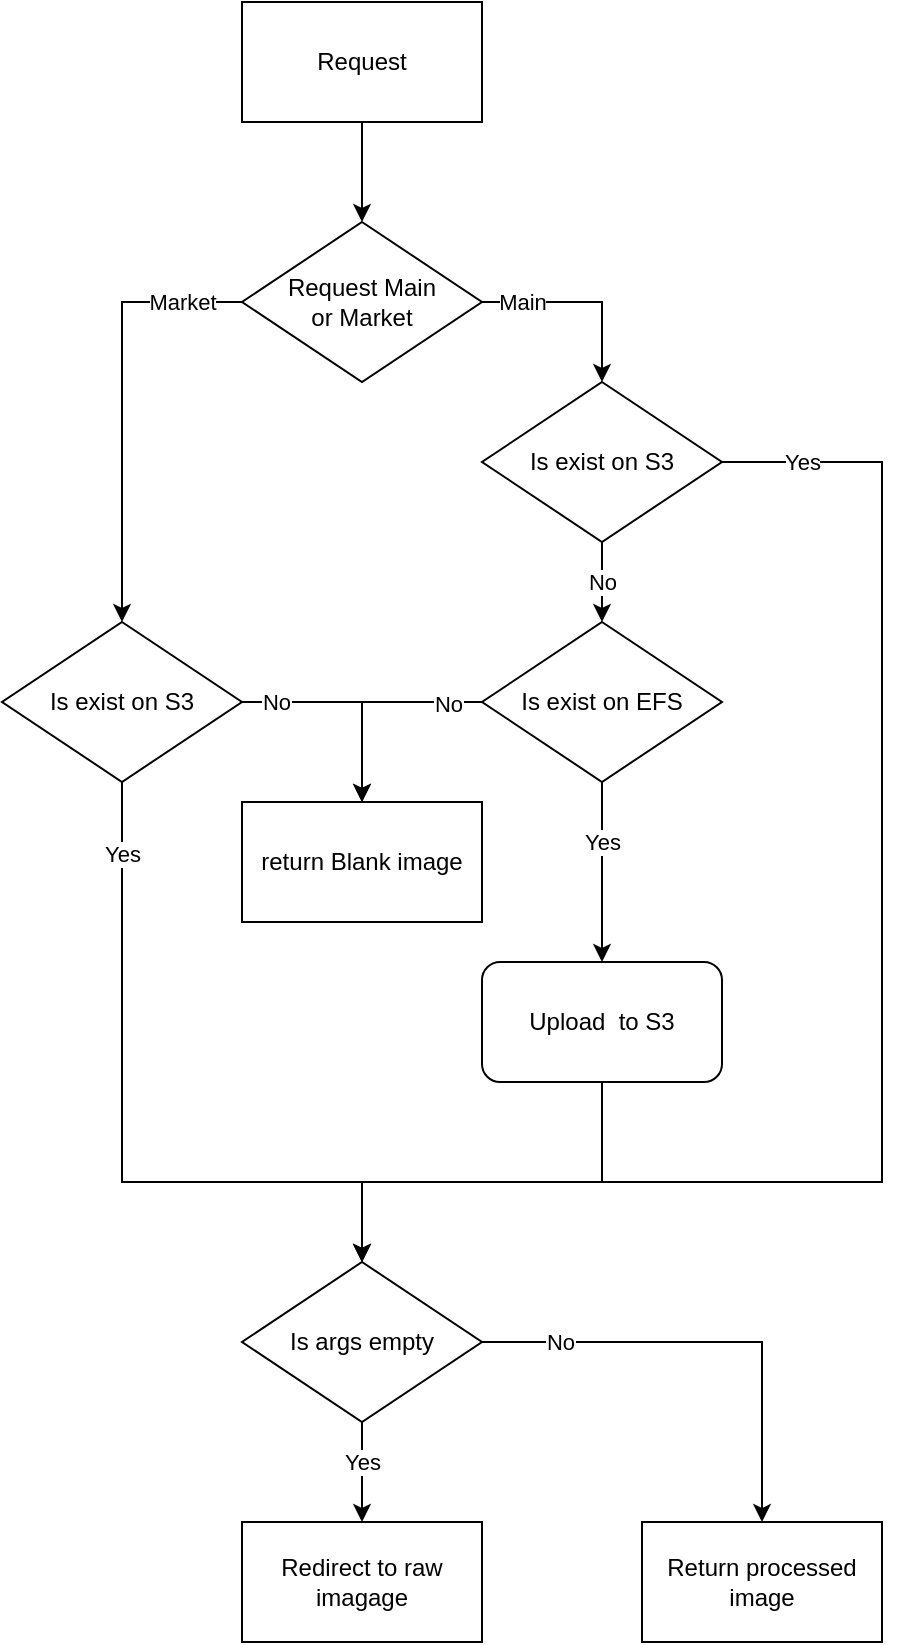 <mxfile version="19.0.2" type="github">
  <diagram id="tcx6TUzTH8CAHvtFh7Jj" name="Page-1">
    <mxGraphModel dx="1038" dy="521" grid="1" gridSize="10" guides="1" tooltips="1" connect="1" arrows="1" fold="1" page="1" pageScale="1" pageWidth="850" pageHeight="1100" math="0" shadow="0">
      <root>
        <mxCell id="0" />
        <mxCell id="1" parent="0" />
        <mxCell id="wr-xuGoU8k7OEJOhI3mv-59" value="" style="edgeStyle=none;rounded=0;orthogonalLoop=1;jettySize=auto;html=1;" parent="1" source="wr-xuGoU8k7OEJOhI3mv-11" target="wr-xuGoU8k7OEJOhI3mv-58" edge="1">
          <mxGeometry relative="1" as="geometry" />
        </mxCell>
        <mxCell id="wr-xuGoU8k7OEJOhI3mv-11" value="Request" style="rounded=0;whiteSpace=wrap;html=1;" parent="1" vertex="1">
          <mxGeometry x="360" y="90" width="120" height="60" as="geometry" />
        </mxCell>
        <mxCell id="wr-xuGoU8k7OEJOhI3mv-64" style="edgeStyle=orthogonalEdgeStyle;rounded=0;orthogonalLoop=1;jettySize=auto;html=1;exitX=1;exitY=0.5;exitDx=0;exitDy=0;entryX=0.5;entryY=0;entryDx=0;entryDy=0;" parent="1" source="wr-xuGoU8k7OEJOhI3mv-58" target="wr-xuGoU8k7OEJOhI3mv-61" edge="1">
          <mxGeometry relative="1" as="geometry" />
        </mxCell>
        <mxCell id="wr-xuGoU8k7OEJOhI3mv-65" value="Main" style="edgeLabel;html=1;align=center;verticalAlign=middle;resizable=0;points=[];" parent="wr-xuGoU8k7OEJOhI3mv-64" vertex="1" connectable="0">
          <mxGeometry x="-0.144" y="-1" relative="1" as="geometry">
            <mxPoint x="-23" y="-1" as="offset" />
          </mxGeometry>
        </mxCell>
        <mxCell id="wr-xuGoU8k7OEJOhI3mv-58" value="Request Main&lt;br&gt;or Market" style="rhombus;whiteSpace=wrap;html=1;" parent="1" vertex="1">
          <mxGeometry x="360" y="200" width="120" height="80" as="geometry" />
        </mxCell>
        <mxCell id="wr-xuGoU8k7OEJOhI3mv-72" style="edgeStyle=orthogonalEdgeStyle;rounded=0;orthogonalLoop=1;jettySize=auto;html=1;entryX=0.5;entryY=0;entryDx=0;entryDy=0;" parent="1" source="wr-xuGoU8k7OEJOhI3mv-60" target="wr-xuGoU8k7OEJOhI3mv-71" edge="1">
          <mxGeometry relative="1" as="geometry">
            <mxPoint x="420" y="440" as="targetPoint" />
            <Array as="points">
              <mxPoint x="420" y="440" />
            </Array>
          </mxGeometry>
        </mxCell>
        <mxCell id="wr-xuGoU8k7OEJOhI3mv-74" value="No" style="edgeLabel;html=1;align=center;verticalAlign=middle;resizable=0;points=[];" parent="wr-xuGoU8k7OEJOhI3mv-72" vertex="1" connectable="0">
          <mxGeometry x="-0.687" y="-2" relative="1" as="geometry">
            <mxPoint y="-2" as="offset" />
          </mxGeometry>
        </mxCell>
        <mxCell id="wr-xuGoU8k7OEJOhI3mv-79" value="" style="edgeStyle=orthogonalEdgeStyle;rounded=0;orthogonalLoop=1;jettySize=auto;html=1;entryX=0.5;entryY=0;entryDx=0;entryDy=0;" parent="1" source="wr-xuGoU8k7OEJOhI3mv-60" target="wr-xuGoU8k7OEJOhI3mv-76" edge="1">
          <mxGeometry relative="1" as="geometry">
            <mxPoint x="300" y="560" as="targetPoint" />
            <Array as="points">
              <mxPoint x="300" y="680" />
              <mxPoint x="420" y="680" />
            </Array>
          </mxGeometry>
        </mxCell>
        <mxCell id="dQ4fk0ZhwbnkGSHbgxjx-1" value="Yes" style="edgeLabel;html=1;align=center;verticalAlign=middle;resizable=0;points=[];" vertex="1" connectable="0" parent="wr-xuGoU8k7OEJOhI3mv-79">
          <mxGeometry x="-0.799" relative="1" as="geometry">
            <mxPoint as="offset" />
          </mxGeometry>
        </mxCell>
        <mxCell id="wr-xuGoU8k7OEJOhI3mv-60" value="Is exist on S3" style="rhombus;whiteSpace=wrap;html=1;" parent="1" vertex="1">
          <mxGeometry x="240" y="400" width="120" height="80" as="geometry" />
        </mxCell>
        <mxCell id="wr-xuGoU8k7OEJOhI3mv-68" value="Yes" style="edgeStyle=orthogonalEdgeStyle;rounded=0;orthogonalLoop=1;jettySize=auto;html=1;entryX=0.5;entryY=0;entryDx=0;entryDy=0;" parent="1" source="wr-xuGoU8k7OEJOhI3mv-61" target="wr-xuGoU8k7OEJOhI3mv-76" edge="1">
          <mxGeometry x="-0.892" relative="1" as="geometry">
            <mxPoint x="680" y="360" as="targetPoint" />
            <Array as="points">
              <mxPoint x="680" y="320" />
              <mxPoint x="680" y="680" />
              <mxPoint x="420" y="680" />
            </Array>
            <mxPoint as="offset" />
          </mxGeometry>
        </mxCell>
        <mxCell id="wr-xuGoU8k7OEJOhI3mv-70" value="No" style="edgeStyle=orthogonalEdgeStyle;rounded=0;orthogonalLoop=1;jettySize=auto;html=1;" parent="1" source="wr-xuGoU8k7OEJOhI3mv-61" target="wr-xuGoU8k7OEJOhI3mv-69" edge="1">
          <mxGeometry relative="1" as="geometry" />
        </mxCell>
        <mxCell id="wr-xuGoU8k7OEJOhI3mv-61" value="Is exist on S3" style="rhombus;whiteSpace=wrap;html=1;" parent="1" vertex="1">
          <mxGeometry x="480" y="280" width="120" height="80" as="geometry" />
        </mxCell>
        <mxCell id="wr-xuGoU8k7OEJOhI3mv-63" style="edgeStyle=orthogonalEdgeStyle;rounded=0;orthogonalLoop=1;jettySize=auto;html=1;entryX=0.5;entryY=0;entryDx=0;entryDy=0;" parent="1" source="wr-xuGoU8k7OEJOhI3mv-58" target="wr-xuGoU8k7OEJOhI3mv-60" edge="1">
          <mxGeometry relative="1" as="geometry">
            <mxPoint x="300" y="240" as="targetPoint" />
            <Array as="points">
              <mxPoint x="300" y="240" />
            </Array>
          </mxGeometry>
        </mxCell>
        <mxCell id="wr-xuGoU8k7OEJOhI3mv-66" value="Market" style="edgeLabel;html=1;align=center;verticalAlign=middle;resizable=0;points=[];" parent="wr-xuGoU8k7OEJOhI3mv-63" vertex="1" connectable="0">
          <mxGeometry x="0.024" y="-4" relative="1" as="geometry">
            <mxPoint x="34" y="-53" as="offset" />
          </mxGeometry>
        </mxCell>
        <mxCell id="wr-xuGoU8k7OEJOhI3mv-73" style="edgeStyle=orthogonalEdgeStyle;rounded=0;orthogonalLoop=1;jettySize=auto;html=1;entryX=0.5;entryY=0;entryDx=0;entryDy=0;" parent="1" source="wr-xuGoU8k7OEJOhI3mv-69" target="wr-xuGoU8k7OEJOhI3mv-71" edge="1">
          <mxGeometry relative="1" as="geometry">
            <Array as="points">
              <mxPoint x="420" y="440" />
            </Array>
          </mxGeometry>
        </mxCell>
        <mxCell id="wr-xuGoU8k7OEJOhI3mv-75" value="No&lt;br&gt;" style="edgeLabel;html=1;align=center;verticalAlign=middle;resizable=0;points=[];" parent="wr-xuGoU8k7OEJOhI3mv-73" vertex="1" connectable="0">
          <mxGeometry x="-0.68" y="1" relative="1" as="geometry">
            <mxPoint as="offset" />
          </mxGeometry>
        </mxCell>
        <mxCell id="wr-xuGoU8k7OEJOhI3mv-81" value="Yes" style="edgeStyle=orthogonalEdgeStyle;rounded=0;orthogonalLoop=1;jettySize=auto;html=1;" parent="1" source="wr-xuGoU8k7OEJOhI3mv-69" target="wr-xuGoU8k7OEJOhI3mv-80" edge="1">
          <mxGeometry x="-0.333" relative="1" as="geometry">
            <mxPoint as="offset" />
          </mxGeometry>
        </mxCell>
        <mxCell id="wr-xuGoU8k7OEJOhI3mv-69" value="Is exist on EFS" style="rhombus;whiteSpace=wrap;html=1;" parent="1" vertex="1">
          <mxGeometry x="480" y="400" width="120" height="80" as="geometry" />
        </mxCell>
        <mxCell id="wr-xuGoU8k7OEJOhI3mv-71" value="return Blank image" style="rounded=0;whiteSpace=wrap;html=1;" parent="1" vertex="1">
          <mxGeometry x="360" y="490" width="120" height="60" as="geometry" />
        </mxCell>
        <mxCell id="wr-xuGoU8k7OEJOhI3mv-86" value="Yes" style="edgeStyle=orthogonalEdgeStyle;rounded=0;orthogonalLoop=1;jettySize=auto;html=1;" parent="1" source="wr-xuGoU8k7OEJOhI3mv-76" target="wr-xuGoU8k7OEJOhI3mv-84" edge="1">
          <mxGeometry x="-0.2" relative="1" as="geometry">
            <mxPoint as="offset" />
          </mxGeometry>
        </mxCell>
        <mxCell id="wr-xuGoU8k7OEJOhI3mv-87" style="edgeStyle=orthogonalEdgeStyle;rounded=0;orthogonalLoop=1;jettySize=auto;html=1;" parent="1" source="wr-xuGoU8k7OEJOhI3mv-76" target="wr-xuGoU8k7OEJOhI3mv-85" edge="1">
          <mxGeometry relative="1" as="geometry" />
        </mxCell>
        <mxCell id="dQ4fk0ZhwbnkGSHbgxjx-2" value="No" style="edgeLabel;html=1;align=center;verticalAlign=middle;resizable=0;points=[];" vertex="1" connectable="0" parent="wr-xuGoU8k7OEJOhI3mv-87">
          <mxGeometry x="-0.663" y="4" relative="1" as="geometry">
            <mxPoint y="4" as="offset" />
          </mxGeometry>
        </mxCell>
        <mxCell id="wr-xuGoU8k7OEJOhI3mv-76" value="Is args empty" style="rhombus;whiteSpace=wrap;html=1;" parent="1" vertex="1">
          <mxGeometry x="360" y="720" width="120" height="80" as="geometry" />
        </mxCell>
        <mxCell id="wr-xuGoU8k7OEJOhI3mv-83" style="edgeStyle=orthogonalEdgeStyle;rounded=0;orthogonalLoop=1;jettySize=auto;html=1;entryX=0.5;entryY=0;entryDx=0;entryDy=0;" parent="1" source="wr-xuGoU8k7OEJOhI3mv-80" target="wr-xuGoU8k7OEJOhI3mv-76" edge="1">
          <mxGeometry relative="1" as="geometry">
            <Array as="points">
              <mxPoint x="540" y="680" />
              <mxPoint x="420" y="680" />
            </Array>
          </mxGeometry>
        </mxCell>
        <mxCell id="wr-xuGoU8k7OEJOhI3mv-80" value="Upload&amp;nbsp; to S3" style="rounded=1;whiteSpace=wrap;html=1;" parent="1" vertex="1">
          <mxGeometry x="480" y="570" width="120" height="60" as="geometry" />
        </mxCell>
        <mxCell id="wr-xuGoU8k7OEJOhI3mv-84" value="Redirect to raw imagage" style="rounded=0;whiteSpace=wrap;html=1;" parent="1" vertex="1">
          <mxGeometry x="360" y="850" width="120" height="60" as="geometry" />
        </mxCell>
        <mxCell id="wr-xuGoU8k7OEJOhI3mv-85" value="Return processed image" style="rounded=0;whiteSpace=wrap;html=1;" parent="1" vertex="1">
          <mxGeometry x="560" y="850" width="120" height="60" as="geometry" />
        </mxCell>
      </root>
    </mxGraphModel>
  </diagram>
</mxfile>
